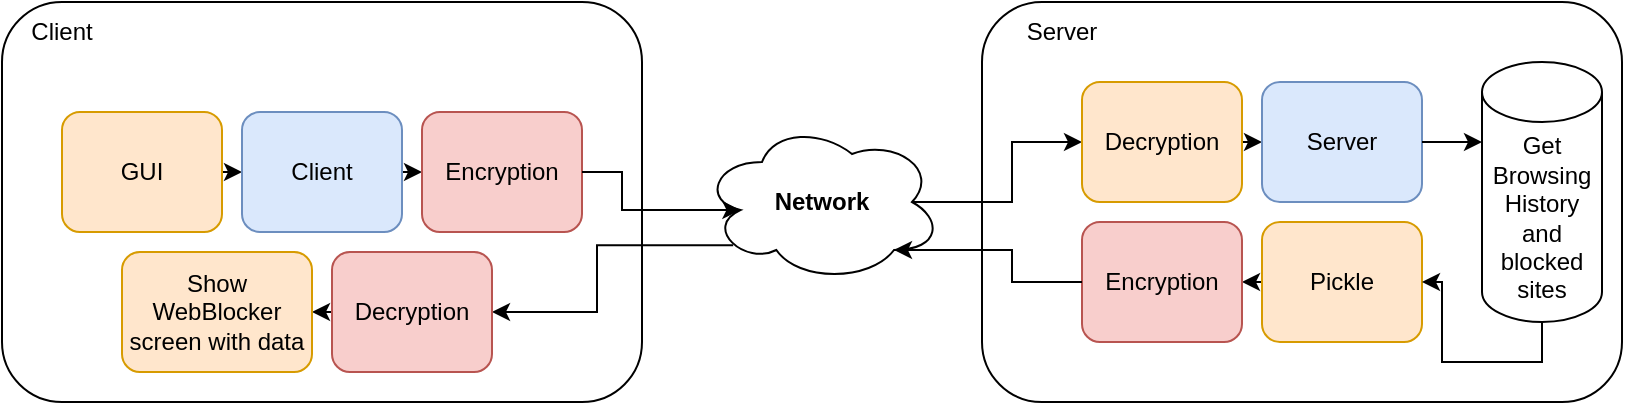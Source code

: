 <mxfile version="24.1.0" type="device">
  <diagram name="Page-1" id="iCGJ7y2lkflM1H4rCtpE">
    <mxGraphModel dx="1036" dy="606" grid="1" gridSize="10" guides="1" tooltips="1" connect="1" arrows="1" fold="1" page="1" pageScale="1" pageWidth="850" pageHeight="1100" math="0" shadow="0">
      <root>
        <mxCell id="0" />
        <mxCell id="1" parent="0" />
        <mxCell id="TwGGNHumM4vmgy9Nf5u3-1" value="" style="rounded=1;whiteSpace=wrap;html=1;" vertex="1" parent="1">
          <mxGeometry x="520" y="170" width="320" height="200" as="geometry" />
        </mxCell>
        <mxCell id="TwGGNHumM4vmgy9Nf5u3-2" value="" style="rounded=1;whiteSpace=wrap;html=1;" vertex="1" parent="1">
          <mxGeometry x="30" y="170" width="320" height="200" as="geometry" />
        </mxCell>
        <mxCell id="TwGGNHumM4vmgy9Nf5u3-3" style="edgeStyle=orthogonalEdgeStyle;rounded=0;orthogonalLoop=1;jettySize=auto;html=1;exitX=0.875;exitY=0.5;exitDx=0;exitDy=0;exitPerimeter=0;entryX=0;entryY=0.5;entryDx=0;entryDy=0;" edge="1" parent="1" source="TwGGNHumM4vmgy9Nf5u3-5" target="TwGGNHumM4vmgy9Nf5u3-15">
          <mxGeometry relative="1" as="geometry" />
        </mxCell>
        <mxCell id="TwGGNHumM4vmgy9Nf5u3-4" style="edgeStyle=orthogonalEdgeStyle;rounded=0;orthogonalLoop=1;jettySize=auto;html=1;exitX=0.13;exitY=0.77;exitDx=0;exitDy=0;exitPerimeter=0;entryX=1;entryY=0.5;entryDx=0;entryDy=0;" edge="1" parent="1" source="TwGGNHumM4vmgy9Nf5u3-5" target="TwGGNHumM4vmgy9Nf5u3-25">
          <mxGeometry relative="1" as="geometry" />
        </mxCell>
        <mxCell id="TwGGNHumM4vmgy9Nf5u3-5" value="&lt;b&gt;Network&lt;/b&gt;" style="ellipse;shape=cloud;whiteSpace=wrap;html=1;" vertex="1" parent="1">
          <mxGeometry x="380" y="230" width="120" height="80" as="geometry" />
        </mxCell>
        <mxCell id="TwGGNHumM4vmgy9Nf5u3-6" style="edgeStyle=orthogonalEdgeStyle;rounded=0;orthogonalLoop=1;jettySize=auto;html=1;exitX=1;exitY=0.5;exitDx=0;exitDy=0;entryX=0;entryY=0.5;entryDx=0;entryDy=0;" edge="1" parent="1" source="TwGGNHumM4vmgy9Nf5u3-7" target="TwGGNHumM4vmgy9Nf5u3-11">
          <mxGeometry relative="1" as="geometry" />
        </mxCell>
        <mxCell id="TwGGNHumM4vmgy9Nf5u3-7" value="GUI" style="rounded=1;whiteSpace=wrap;html=1;fillColor=#ffe6cc;strokeColor=#d79b00;" vertex="1" parent="1">
          <mxGeometry x="60" y="225" width="80" height="60" as="geometry" />
        </mxCell>
        <mxCell id="TwGGNHumM4vmgy9Nf5u3-8" value="Client" style="text;html=1;align=center;verticalAlign=middle;whiteSpace=wrap;rounded=0;" vertex="1" parent="1">
          <mxGeometry x="30" y="170" width="60" height="30" as="geometry" />
        </mxCell>
        <mxCell id="TwGGNHumM4vmgy9Nf5u3-9" value="Server" style="text;html=1;align=center;verticalAlign=middle;whiteSpace=wrap;rounded=0;" vertex="1" parent="1">
          <mxGeometry x="530" y="170" width="60" height="30" as="geometry" />
        </mxCell>
        <mxCell id="TwGGNHumM4vmgy9Nf5u3-10" style="edgeStyle=orthogonalEdgeStyle;rounded=0;orthogonalLoop=1;jettySize=auto;html=1;exitX=1;exitY=0.5;exitDx=0;exitDy=0;entryX=0;entryY=0.5;entryDx=0;entryDy=0;" edge="1" parent="1" source="TwGGNHumM4vmgy9Nf5u3-11" target="TwGGNHumM4vmgy9Nf5u3-12">
          <mxGeometry relative="1" as="geometry" />
        </mxCell>
        <mxCell id="TwGGNHumM4vmgy9Nf5u3-11" value="Client" style="rounded=1;whiteSpace=wrap;html=1;fillColor=#dae8fc;strokeColor=#6c8ebf;" vertex="1" parent="1">
          <mxGeometry x="150" y="225" width="80" height="60" as="geometry" />
        </mxCell>
        <mxCell id="TwGGNHumM4vmgy9Nf5u3-12" value="Encryption" style="rounded=1;whiteSpace=wrap;html=1;fillColor=#f8cecc;strokeColor=#b85450;" vertex="1" parent="1">
          <mxGeometry x="240" y="225" width="80" height="60" as="geometry" />
        </mxCell>
        <mxCell id="TwGGNHumM4vmgy9Nf5u3-13" style="edgeStyle=orthogonalEdgeStyle;rounded=0;orthogonalLoop=1;jettySize=auto;html=1;exitX=1;exitY=0.5;exitDx=0;exitDy=0;entryX=0.16;entryY=0.55;entryDx=0;entryDy=0;entryPerimeter=0;" edge="1" parent="1" source="TwGGNHumM4vmgy9Nf5u3-12" target="TwGGNHumM4vmgy9Nf5u3-5">
          <mxGeometry relative="1" as="geometry">
            <Array as="points">
              <mxPoint x="340" y="255" />
              <mxPoint x="340" y="274" />
            </Array>
          </mxGeometry>
        </mxCell>
        <mxCell id="TwGGNHumM4vmgy9Nf5u3-14" style="edgeStyle=orthogonalEdgeStyle;rounded=0;orthogonalLoop=1;jettySize=auto;html=1;exitX=1;exitY=0.5;exitDx=0;exitDy=0;entryX=0;entryY=0.5;entryDx=0;entryDy=0;" edge="1" parent="1" source="TwGGNHumM4vmgy9Nf5u3-15" target="TwGGNHumM4vmgy9Nf5u3-17">
          <mxGeometry relative="1" as="geometry" />
        </mxCell>
        <mxCell id="TwGGNHumM4vmgy9Nf5u3-15" value="Decryption" style="rounded=1;whiteSpace=wrap;html=1;fillColor=#ffe6cc;strokeColor=#d79b00;" vertex="1" parent="1">
          <mxGeometry x="570" y="210" width="80" height="60" as="geometry" />
        </mxCell>
        <mxCell id="TwGGNHumM4vmgy9Nf5u3-17" value="Server" style="rounded=1;whiteSpace=wrap;html=1;fillColor=#dae8fc;strokeColor=#6c8ebf;" vertex="1" parent="1">
          <mxGeometry x="660" y="210" width="80" height="60" as="geometry" />
        </mxCell>
        <mxCell id="TwGGNHumM4vmgy9Nf5u3-20" style="edgeStyle=orthogonalEdgeStyle;rounded=0;orthogonalLoop=1;jettySize=auto;html=1;exitX=0;exitY=0.5;exitDx=0;exitDy=0;entryX=1;entryY=0.5;entryDx=0;entryDy=0;" edge="1" parent="1" source="TwGGNHumM4vmgy9Nf5u3-21" target="TwGGNHumM4vmgy9Nf5u3-22">
          <mxGeometry relative="1" as="geometry" />
        </mxCell>
        <mxCell id="TwGGNHumM4vmgy9Nf5u3-21" value="Pickle" style="rounded=1;whiteSpace=wrap;html=1;fillColor=#ffe6cc;strokeColor=#d79b00;" vertex="1" parent="1">
          <mxGeometry x="660" y="280" width="80" height="60" as="geometry" />
        </mxCell>
        <mxCell id="TwGGNHumM4vmgy9Nf5u3-22" value="Encryption" style="rounded=1;whiteSpace=wrap;html=1;fillColor=#f8cecc;strokeColor=#b85450;" vertex="1" parent="1">
          <mxGeometry x="570" y="280" width="80" height="60" as="geometry" />
        </mxCell>
        <mxCell id="TwGGNHumM4vmgy9Nf5u3-23" style="edgeStyle=orthogonalEdgeStyle;rounded=0;orthogonalLoop=1;jettySize=auto;html=1;exitX=0;exitY=0.5;exitDx=0;exitDy=0;entryX=0.8;entryY=0.8;entryDx=0;entryDy=0;entryPerimeter=0;" edge="1" parent="1" source="TwGGNHumM4vmgy9Nf5u3-22" target="TwGGNHumM4vmgy9Nf5u3-5">
          <mxGeometry relative="1" as="geometry" />
        </mxCell>
        <mxCell id="TwGGNHumM4vmgy9Nf5u3-24" style="edgeStyle=orthogonalEdgeStyle;rounded=0;orthogonalLoop=1;jettySize=auto;html=1;exitX=0;exitY=0.5;exitDx=0;exitDy=0;entryX=1;entryY=0.5;entryDx=0;entryDy=0;" edge="1" parent="1" source="TwGGNHumM4vmgy9Nf5u3-25" target="TwGGNHumM4vmgy9Nf5u3-26">
          <mxGeometry relative="1" as="geometry" />
        </mxCell>
        <mxCell id="TwGGNHumM4vmgy9Nf5u3-25" value="Decryption" style="rounded=1;whiteSpace=wrap;html=1;fillColor=#f8cecc;strokeColor=#b85450;" vertex="1" parent="1">
          <mxGeometry x="195" y="295" width="80" height="60" as="geometry" />
        </mxCell>
        <mxCell id="TwGGNHumM4vmgy9Nf5u3-26" value="Show WebBlocker screen with data" style="rounded=1;whiteSpace=wrap;html=1;fillColor=#ffe6cc;strokeColor=#d79b00;" vertex="1" parent="1">
          <mxGeometry x="90" y="295" width="95" height="60" as="geometry" />
        </mxCell>
        <mxCell id="TwGGNHumM4vmgy9Nf5u3-29" style="edgeStyle=orthogonalEdgeStyle;rounded=0;orthogonalLoop=1;jettySize=auto;html=1;exitX=0.5;exitY=1;exitDx=0;exitDy=0;exitPerimeter=0;entryX=1;entryY=0.5;entryDx=0;entryDy=0;" edge="1" parent="1" source="TwGGNHumM4vmgy9Nf5u3-27" target="TwGGNHumM4vmgy9Nf5u3-21">
          <mxGeometry relative="1" as="geometry" />
        </mxCell>
        <mxCell id="TwGGNHumM4vmgy9Nf5u3-27" value="Get Browsing History and blocked sites" style="shape=cylinder3;whiteSpace=wrap;html=1;boundedLbl=1;backgroundOutline=1;size=15;" vertex="1" parent="1">
          <mxGeometry x="770" y="200" width="60" height="130" as="geometry" />
        </mxCell>
        <mxCell id="TwGGNHumM4vmgy9Nf5u3-31" style="edgeStyle=orthogonalEdgeStyle;rounded=0;orthogonalLoop=1;jettySize=auto;html=1;exitX=1;exitY=0.5;exitDx=0;exitDy=0;entryX=0;entryY=0;entryDx=0;entryDy=40;entryPerimeter=0;" edge="1" parent="1" source="TwGGNHumM4vmgy9Nf5u3-17" target="TwGGNHumM4vmgy9Nf5u3-27">
          <mxGeometry relative="1" as="geometry" />
        </mxCell>
      </root>
    </mxGraphModel>
  </diagram>
</mxfile>
